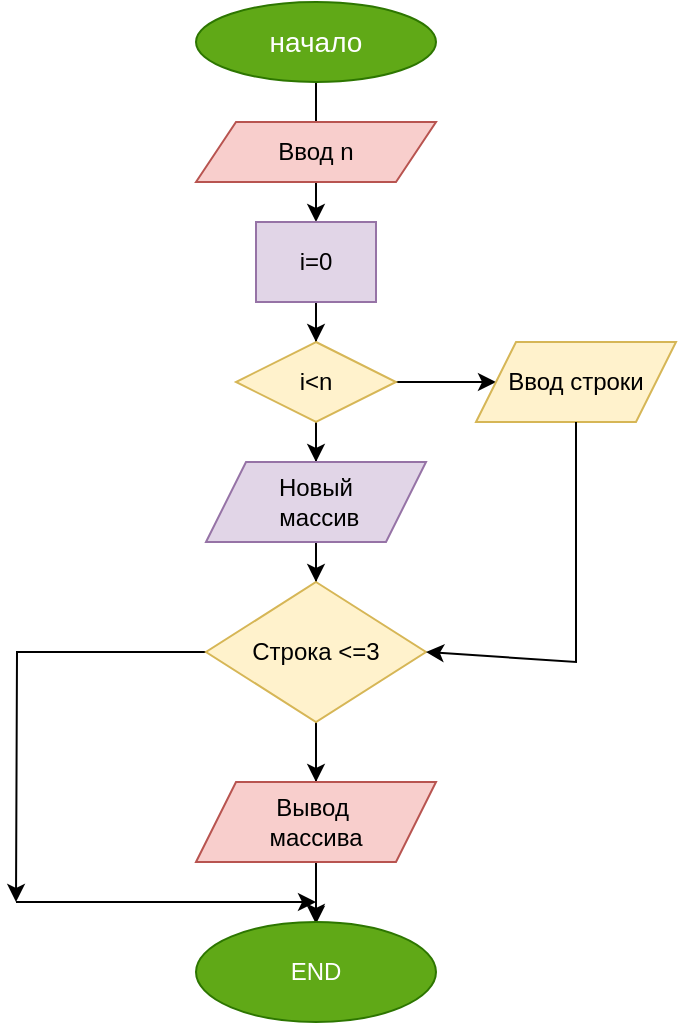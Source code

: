 <mxfile version="26.2.13">
  <diagram name="Страница — 1" id="gYmyFf6568Nd4xx4lZrh">
    <mxGraphModel dx="1032" dy="558" grid="1" gridSize="10" guides="1" tooltips="1" connect="1" arrows="1" fold="1" page="1" pageScale="1" pageWidth="827" pageHeight="1169" math="0" shadow="0">
      <root>
        <mxCell id="0" />
        <mxCell id="1" parent="0" />
        <mxCell id="qusDHPTa69G_FjifOwzU-5" value="" style="edgeStyle=orthogonalEdgeStyle;rounded=0;orthogonalLoop=1;jettySize=auto;html=1;" edge="1" parent="1" source="qusDHPTa69G_FjifOwzU-1" target="qusDHPTa69G_FjifOwzU-4">
          <mxGeometry relative="1" as="geometry">
            <Array as="points">
              <mxPoint x="370" y="60" />
              <mxPoint x="370" y="60" />
            </Array>
          </mxGeometry>
        </mxCell>
        <mxCell id="qusDHPTa69G_FjifOwzU-1" value="&lt;font style=&quot;font-size: 14px;&quot;&gt;начало&lt;/font&gt;" style="ellipse;whiteSpace=wrap;html=1;fillColor=#60a917;fontColor=#ffffff;strokeColor=#2D7600;" vertex="1" parent="1">
          <mxGeometry x="310" y="10" width="120" height="40" as="geometry" />
        </mxCell>
        <mxCell id="qusDHPTa69G_FjifOwzU-2" value="Ввод n" style="shape=parallelogram;perimeter=parallelogramPerimeter;whiteSpace=wrap;html=1;fixedSize=1;fillColor=#f8cecc;strokeColor=#b85450;" vertex="1" parent="1">
          <mxGeometry x="310" y="70" width="120" height="30" as="geometry" />
        </mxCell>
        <mxCell id="qusDHPTa69G_FjifOwzU-7" value="" style="edgeStyle=orthogonalEdgeStyle;rounded=0;orthogonalLoop=1;jettySize=auto;html=1;" edge="1" parent="1" source="qusDHPTa69G_FjifOwzU-4" target="qusDHPTa69G_FjifOwzU-6">
          <mxGeometry relative="1" as="geometry" />
        </mxCell>
        <mxCell id="qusDHPTa69G_FjifOwzU-4" value="i=0" style="rounded=0;whiteSpace=wrap;html=1;fillColor=#e1d5e7;strokeColor=#9673a6;" vertex="1" parent="1">
          <mxGeometry x="340" y="120" width="60" height="40" as="geometry" />
        </mxCell>
        <mxCell id="qusDHPTa69G_FjifOwzU-9" value="" style="edgeStyle=orthogonalEdgeStyle;rounded=0;orthogonalLoop=1;jettySize=auto;html=1;" edge="1" parent="1" source="qusDHPTa69G_FjifOwzU-6" target="qusDHPTa69G_FjifOwzU-8">
          <mxGeometry relative="1" as="geometry" />
        </mxCell>
        <mxCell id="qusDHPTa69G_FjifOwzU-11" value="" style="edgeStyle=orthogonalEdgeStyle;rounded=0;orthogonalLoop=1;jettySize=auto;html=1;" edge="1" parent="1" source="qusDHPTa69G_FjifOwzU-6" target="qusDHPTa69G_FjifOwzU-10">
          <mxGeometry relative="1" as="geometry" />
        </mxCell>
        <mxCell id="qusDHPTa69G_FjifOwzU-6" value="i&amp;lt;n" style="rhombus;whiteSpace=wrap;html=1;fillColor=#fff2cc;strokeColor=#d6b656;" vertex="1" parent="1">
          <mxGeometry x="330" y="180" width="80" height="40" as="geometry" />
        </mxCell>
        <mxCell id="qusDHPTa69G_FjifOwzU-8" value="Ввод строки" style="shape=parallelogram;perimeter=parallelogramPerimeter;whiteSpace=wrap;html=1;fixedSize=1;fillColor=#fff2cc;strokeColor=#d6b656;" vertex="1" parent="1">
          <mxGeometry x="450" y="180" width="100" height="40" as="geometry" />
        </mxCell>
        <mxCell id="qusDHPTa69G_FjifOwzU-13" value="" style="edgeStyle=orthogonalEdgeStyle;rounded=0;orthogonalLoop=1;jettySize=auto;html=1;" edge="1" parent="1" source="qusDHPTa69G_FjifOwzU-10" target="qusDHPTa69G_FjifOwzU-12">
          <mxGeometry relative="1" as="geometry" />
        </mxCell>
        <mxCell id="qusDHPTa69G_FjifOwzU-10" value="Новый&lt;div&gt;&amp;nbsp;массив&lt;/div&gt;" style="shape=parallelogram;perimeter=parallelogramPerimeter;whiteSpace=wrap;html=1;fixedSize=1;fillColor=#e1d5e7;strokeColor=#9673a6;" vertex="1" parent="1">
          <mxGeometry x="315" y="240" width="110" height="40" as="geometry" />
        </mxCell>
        <mxCell id="qusDHPTa69G_FjifOwzU-16" value="" style="edgeStyle=orthogonalEdgeStyle;rounded=0;orthogonalLoop=1;jettySize=auto;html=1;" edge="1" parent="1" source="qusDHPTa69G_FjifOwzU-12" target="qusDHPTa69G_FjifOwzU-14">
          <mxGeometry relative="1" as="geometry" />
        </mxCell>
        <mxCell id="qusDHPTa69G_FjifOwzU-23" style="edgeStyle=orthogonalEdgeStyle;rounded=0;orthogonalLoop=1;jettySize=auto;html=1;" edge="1" parent="1" source="qusDHPTa69G_FjifOwzU-12">
          <mxGeometry relative="1" as="geometry">
            <mxPoint x="370" y="471" as="targetPoint" />
          </mxGeometry>
        </mxCell>
        <mxCell id="qusDHPTa69G_FjifOwzU-37" style="edgeStyle=orthogonalEdgeStyle;rounded=0;orthogonalLoop=1;jettySize=auto;html=1;" edge="1" parent="1" source="qusDHPTa69G_FjifOwzU-12">
          <mxGeometry relative="1" as="geometry">
            <mxPoint x="220" y="460" as="targetPoint" />
          </mxGeometry>
        </mxCell>
        <mxCell id="qusDHPTa69G_FjifOwzU-12" value="&lt;div&gt;Строка &amp;lt;=3&lt;/div&gt;" style="rhombus;whiteSpace=wrap;html=1;fillColor=#fff2cc;strokeColor=#d6b656;" vertex="1" parent="1">
          <mxGeometry x="315" y="300" width="110" height="70" as="geometry" />
        </mxCell>
        <mxCell id="qusDHPTa69G_FjifOwzU-18" value="" style="edgeStyle=orthogonalEdgeStyle;rounded=0;orthogonalLoop=1;jettySize=auto;html=1;" edge="1" parent="1" source="qusDHPTa69G_FjifOwzU-14" target="qusDHPTa69G_FjifOwzU-17">
          <mxGeometry relative="1" as="geometry" />
        </mxCell>
        <mxCell id="qusDHPTa69G_FjifOwzU-14" value="Вывод&amp;nbsp;&lt;div&gt;массива&lt;/div&gt;" style="shape=parallelogram;perimeter=parallelogramPerimeter;whiteSpace=wrap;html=1;fixedSize=1;fillColor=#f8cecc;strokeColor=#b85450;" vertex="1" parent="1">
          <mxGeometry x="310" y="400" width="120" height="40" as="geometry" />
        </mxCell>
        <mxCell id="qusDHPTa69G_FjifOwzU-15" style="edgeStyle=orthogonalEdgeStyle;rounded=0;orthogonalLoop=1;jettySize=auto;html=1;exitX=0.5;exitY=1;exitDx=0;exitDy=0;" edge="1" parent="1" source="qusDHPTa69G_FjifOwzU-14" target="qusDHPTa69G_FjifOwzU-14">
          <mxGeometry relative="1" as="geometry" />
        </mxCell>
        <mxCell id="qusDHPTa69G_FjifOwzU-17" value="END" style="ellipse;whiteSpace=wrap;html=1;fillColor=#60a917;fontColor=#ffffff;strokeColor=#2D7600;" vertex="1" parent="1">
          <mxGeometry x="310" y="470" width="120" height="50" as="geometry" />
        </mxCell>
        <mxCell id="qusDHPTa69G_FjifOwzU-34" value="" style="endArrow=classic;html=1;rounded=0;exitX=0.5;exitY=1;exitDx=0;exitDy=0;entryX=1;entryY=0.5;entryDx=0;entryDy=0;" edge="1" parent="1" source="qusDHPTa69G_FjifOwzU-8" target="qusDHPTa69G_FjifOwzU-12">
          <mxGeometry width="50" height="50" relative="1" as="geometry">
            <mxPoint x="500" y="250" as="sourcePoint" />
            <mxPoint x="430" y="340" as="targetPoint" />
            <Array as="points">
              <mxPoint x="500" y="340" />
            </Array>
          </mxGeometry>
        </mxCell>
        <mxCell id="qusDHPTa69G_FjifOwzU-39" value="" style="endArrow=classic;html=1;rounded=0;" edge="1" parent="1">
          <mxGeometry width="50" height="50" relative="1" as="geometry">
            <mxPoint x="220" y="460" as="sourcePoint" />
            <mxPoint x="370" y="460" as="targetPoint" />
          </mxGeometry>
        </mxCell>
      </root>
    </mxGraphModel>
  </diagram>
</mxfile>
